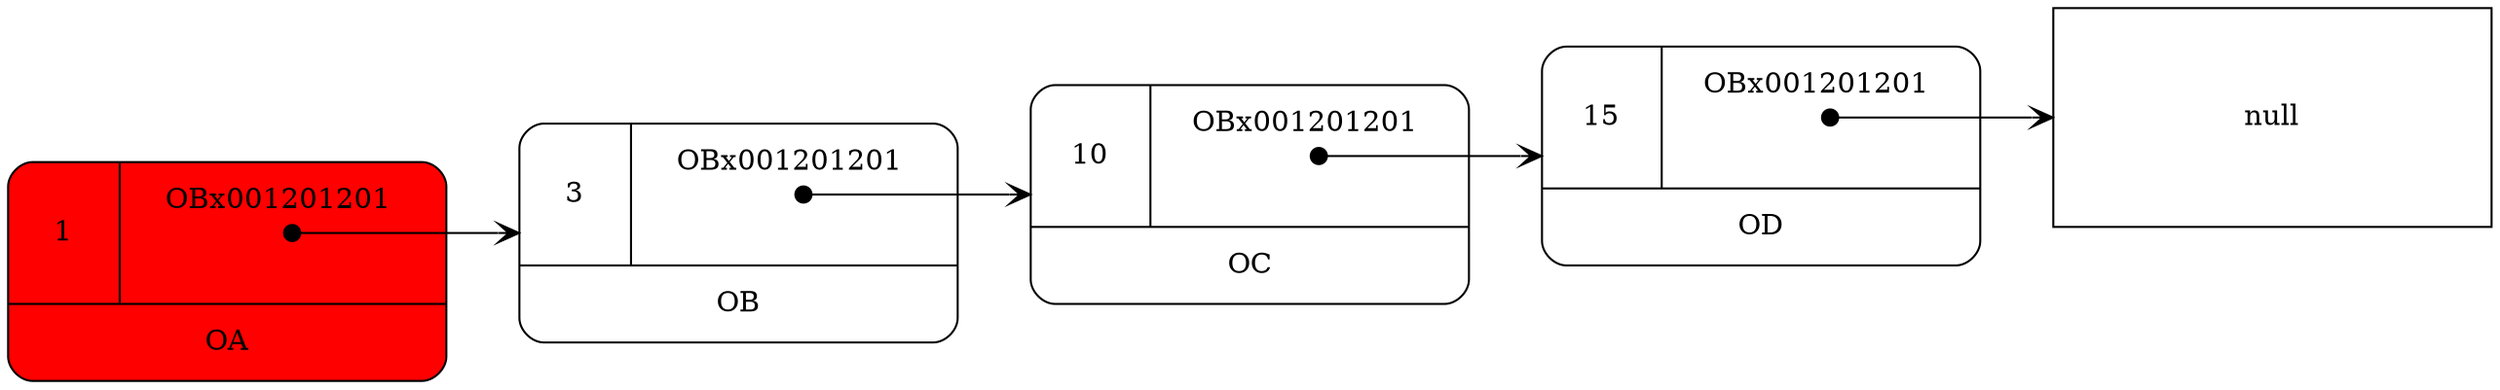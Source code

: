 /* l4 [label="{ a|{los monos de africa |sgte| f}| next}"]; // para la lista doble */
digraph ll {
  node [shape=Mrecord];
  rankdir=LR;
  edge [tailclip=false];
  size="100";
  l1 [height = 1.5, width = 3, style=filled, fillcolor=red,label="{ { <data>1 }|  <ref> OBx001201201 \n\n\n} | <actual> OA"];
  l2 [height = 1.5, width = 3, label="{ { <data>3 }|  <ref> OBx001201201 \n\n\n} | <actual> OB"];
  l3 [height = 1.5, width = 3, label="{ { <data>10 }| <ref> OBx001201201 \n\n\n} | <actual> OC"];
  l4 [height = 1.5, width = 3, label="{ {<data>15 }| <ref>OBx001201201 \n\n\n} | <actual> OD"];
  null[height = 1.5, width = 3,shape=box,fillcolor=red];

  l1:ref:c -> l2 [ arrowtail=dot, arrowhead=vee, dir=both ];
  l2:ref:c -> l3 [ arrowtail=dot, arrowhead=vee, dir=both];
  l3:ref:c -> l4 [arrowtail=dot, arrowhead=vee, dir=both];
  l4:ref:c -> null [arrowtail=dot, arrowhead=vee, dir=both];

}
